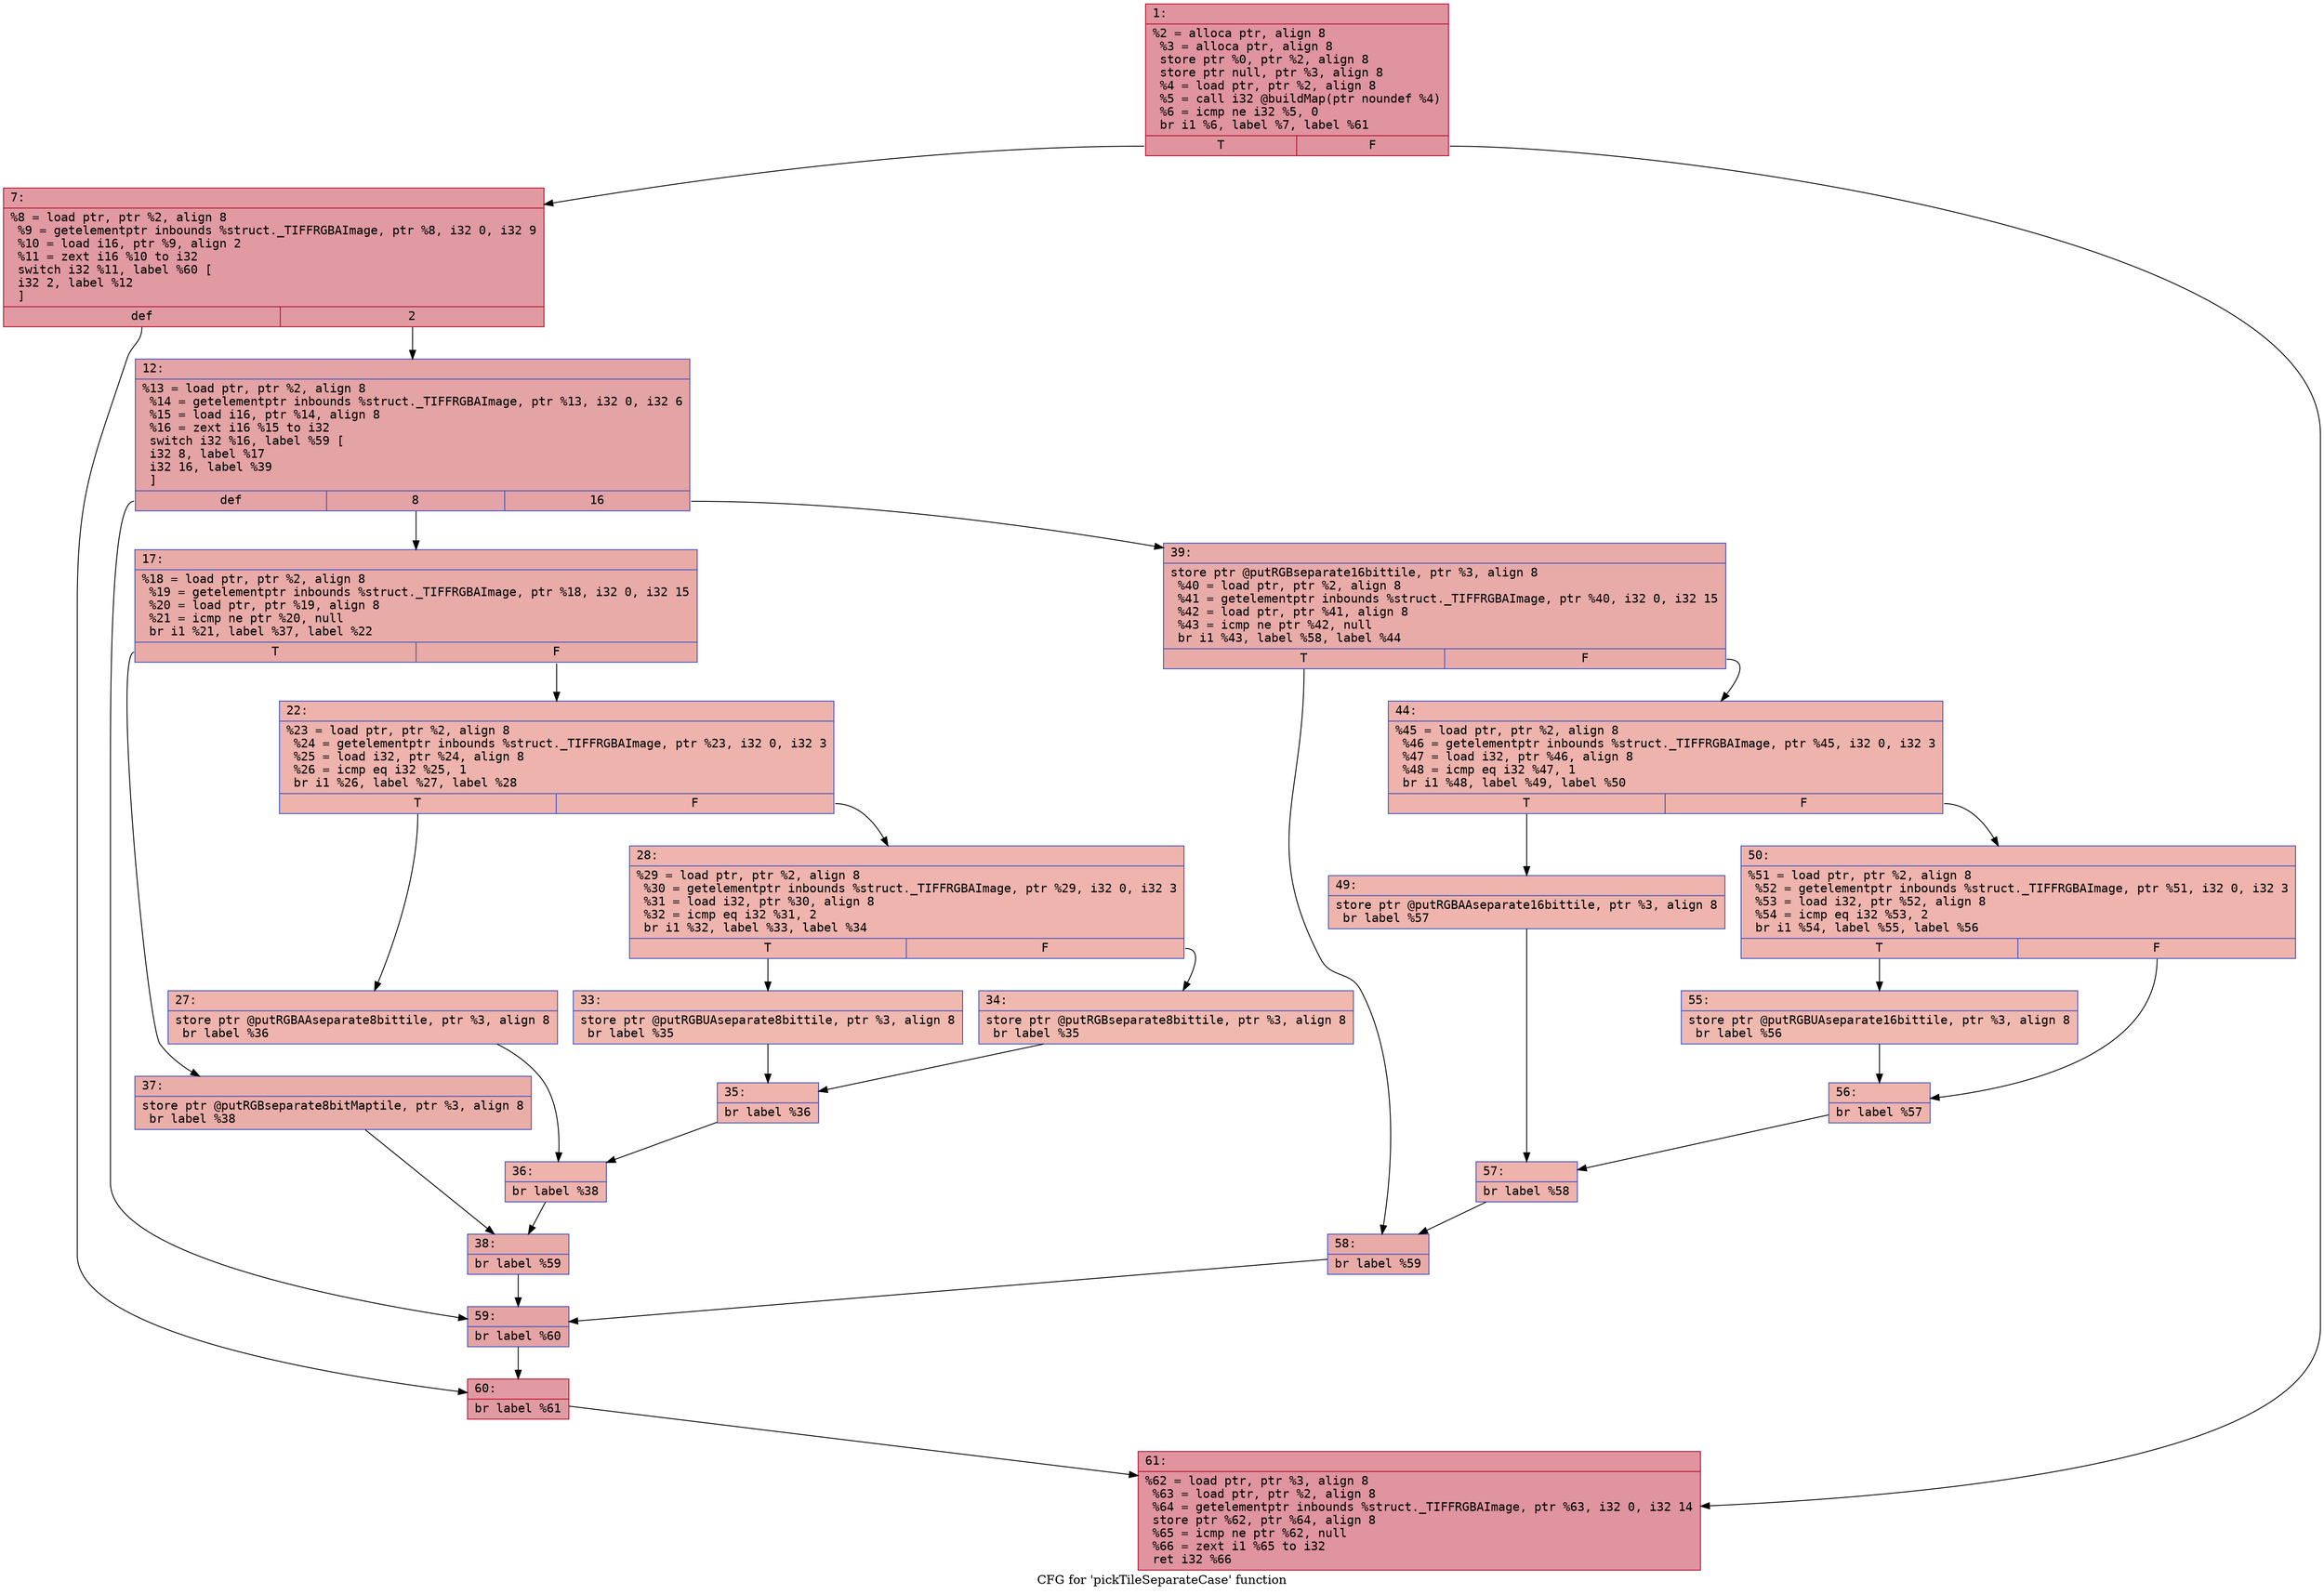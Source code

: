 digraph "CFG for 'pickTileSeparateCase' function" {
	label="CFG for 'pickTileSeparateCase' function";

	Node0x600002a2c0a0 [shape=record,color="#b70d28ff", style=filled, fillcolor="#b70d2870" fontname="Courier",label="{1:\l|  %2 = alloca ptr, align 8\l  %3 = alloca ptr, align 8\l  store ptr %0, ptr %2, align 8\l  store ptr null, ptr %3, align 8\l  %4 = load ptr, ptr %2, align 8\l  %5 = call i32 @buildMap(ptr noundef %4)\l  %6 = icmp ne i32 %5, 0\l  br i1 %6, label %7, label %61\l|{<s0>T|<s1>F}}"];
	Node0x600002a2c0a0:s0 -> Node0x600002a2c0f0[tooltip="1 -> 7\nProbability 62.50%" ];
	Node0x600002a2c0a0:s1 -> Node0x600002a2c7d0[tooltip="1 -> 61\nProbability 37.50%" ];
	Node0x600002a2c0f0 [shape=record,color="#b70d28ff", style=filled, fillcolor="#bb1b2c70" fontname="Courier",label="{7:\l|  %8 = load ptr, ptr %2, align 8\l  %9 = getelementptr inbounds %struct._TIFFRGBAImage, ptr %8, i32 0, i32 9\l  %10 = load i16, ptr %9, align 2\l  %11 = zext i16 %10 to i32\l  switch i32 %11, label %60 [\l    i32 2, label %12\l  ]\l|{<s0>def|<s1>2}}"];
	Node0x600002a2c0f0:s0 -> Node0x600002a2c780[tooltip="7 -> 60\nProbability 50.00%" ];
	Node0x600002a2c0f0:s1 -> Node0x600002a2c140[tooltip="7 -> 12\nProbability 50.00%" ];
	Node0x600002a2c140 [shape=record,color="#3d50c3ff", style=filled, fillcolor="#c32e3170" fontname="Courier",label="{12:\l|  %13 = load ptr, ptr %2, align 8\l  %14 = getelementptr inbounds %struct._TIFFRGBAImage, ptr %13, i32 0, i32 6\l  %15 = load i16, ptr %14, align 8\l  %16 = zext i16 %15 to i32\l  switch i32 %16, label %59 [\l    i32 8, label %17\l    i32 16, label %39\l  ]\l|{<s0>def|<s1>8|<s2>16}}"];
	Node0x600002a2c140:s0 -> Node0x600002a2c730[tooltip="12 -> 59\nProbability 33.33%" ];
	Node0x600002a2c140:s1 -> Node0x600002a2c190[tooltip="12 -> 17\nProbability 33.33%" ];
	Node0x600002a2c140:s2 -> Node0x600002a2c4b0[tooltip="12 -> 39\nProbability 33.33%" ];
	Node0x600002a2c190 [shape=record,color="#3d50c3ff", style=filled, fillcolor="#cc403a70" fontname="Courier",label="{17:\l|  %18 = load ptr, ptr %2, align 8\l  %19 = getelementptr inbounds %struct._TIFFRGBAImage, ptr %18, i32 0, i32 15\l  %20 = load ptr, ptr %19, align 8\l  %21 = icmp ne ptr %20, null\l  br i1 %21, label %37, label %22\l|{<s0>T|<s1>F}}"];
	Node0x600002a2c190:s0 -> Node0x600002a2c410[tooltip="17 -> 37\nProbability 62.50%" ];
	Node0x600002a2c190:s1 -> Node0x600002a2c1e0[tooltip="17 -> 22\nProbability 37.50%" ];
	Node0x600002a2c1e0 [shape=record,color="#3d50c3ff", style=filled, fillcolor="#d6524470" fontname="Courier",label="{22:\l|  %23 = load ptr, ptr %2, align 8\l  %24 = getelementptr inbounds %struct._TIFFRGBAImage, ptr %23, i32 0, i32 3\l  %25 = load i32, ptr %24, align 8\l  %26 = icmp eq i32 %25, 1\l  br i1 %26, label %27, label %28\l|{<s0>T|<s1>F}}"];
	Node0x600002a2c1e0:s0 -> Node0x600002a2c230[tooltip="22 -> 27\nProbability 50.00%" ];
	Node0x600002a2c1e0:s1 -> Node0x600002a2c280[tooltip="22 -> 28\nProbability 50.00%" ];
	Node0x600002a2c230 [shape=record,color="#3d50c3ff", style=filled, fillcolor="#d8564670" fontname="Courier",label="{27:\l|  store ptr @putRGBAAseparate8bittile, ptr %3, align 8\l  br label %36\l}"];
	Node0x600002a2c230 -> Node0x600002a2c3c0[tooltip="27 -> 36\nProbability 100.00%" ];
	Node0x600002a2c280 [shape=record,color="#3d50c3ff", style=filled, fillcolor="#d8564670" fontname="Courier",label="{28:\l|  %29 = load ptr, ptr %2, align 8\l  %30 = getelementptr inbounds %struct._TIFFRGBAImage, ptr %29, i32 0, i32 3\l  %31 = load i32, ptr %30, align 8\l  %32 = icmp eq i32 %31, 2\l  br i1 %32, label %33, label %34\l|{<s0>T|<s1>F}}"];
	Node0x600002a2c280:s0 -> Node0x600002a2c2d0[tooltip="28 -> 33\nProbability 50.00%" ];
	Node0x600002a2c280:s1 -> Node0x600002a2c320[tooltip="28 -> 34\nProbability 50.00%" ];
	Node0x600002a2c2d0 [shape=record,color="#3d50c3ff", style=filled, fillcolor="#de614d70" fontname="Courier",label="{33:\l|  store ptr @putRGBUAseparate8bittile, ptr %3, align 8\l  br label %35\l}"];
	Node0x600002a2c2d0 -> Node0x600002a2c370[tooltip="33 -> 35\nProbability 100.00%" ];
	Node0x600002a2c320 [shape=record,color="#3d50c3ff", style=filled, fillcolor="#de614d70" fontname="Courier",label="{34:\l|  store ptr @putRGBseparate8bittile, ptr %3, align 8\l  br label %35\l}"];
	Node0x600002a2c320 -> Node0x600002a2c370[tooltip="34 -> 35\nProbability 100.00%" ];
	Node0x600002a2c370 [shape=record,color="#3d50c3ff", style=filled, fillcolor="#d8564670" fontname="Courier",label="{35:\l|  br label %36\l}"];
	Node0x600002a2c370 -> Node0x600002a2c3c0[tooltip="35 -> 36\nProbability 100.00%" ];
	Node0x600002a2c3c0 [shape=record,color="#3d50c3ff", style=filled, fillcolor="#d6524470" fontname="Courier",label="{36:\l|  br label %38\l}"];
	Node0x600002a2c3c0 -> Node0x600002a2c460[tooltip="36 -> 38\nProbability 100.00%" ];
	Node0x600002a2c410 [shape=record,color="#3d50c3ff", style=filled, fillcolor="#d0473d70" fontname="Courier",label="{37:\l|  store ptr @putRGBseparate8bitMaptile, ptr %3, align 8\l  br label %38\l}"];
	Node0x600002a2c410 -> Node0x600002a2c460[tooltip="37 -> 38\nProbability 100.00%" ];
	Node0x600002a2c460 [shape=record,color="#3d50c3ff", style=filled, fillcolor="#cc403a70" fontname="Courier",label="{38:\l|  br label %59\l}"];
	Node0x600002a2c460 -> Node0x600002a2c730[tooltip="38 -> 59\nProbability 100.00%" ];
	Node0x600002a2c4b0 [shape=record,color="#3d50c3ff", style=filled, fillcolor="#cc403a70" fontname="Courier",label="{39:\l|  store ptr @putRGBseparate16bittile, ptr %3, align 8\l  %40 = load ptr, ptr %2, align 8\l  %41 = getelementptr inbounds %struct._TIFFRGBAImage, ptr %40, i32 0, i32 15\l  %42 = load ptr, ptr %41, align 8\l  %43 = icmp ne ptr %42, null\l  br i1 %43, label %58, label %44\l|{<s0>T|<s1>F}}"];
	Node0x600002a2c4b0:s0 -> Node0x600002a2c6e0[tooltip="39 -> 58\nProbability 62.50%" ];
	Node0x600002a2c4b0:s1 -> Node0x600002a2c500[tooltip="39 -> 44\nProbability 37.50%" ];
	Node0x600002a2c500 [shape=record,color="#3d50c3ff", style=filled, fillcolor="#d6524470" fontname="Courier",label="{44:\l|  %45 = load ptr, ptr %2, align 8\l  %46 = getelementptr inbounds %struct._TIFFRGBAImage, ptr %45, i32 0, i32 3\l  %47 = load i32, ptr %46, align 8\l  %48 = icmp eq i32 %47, 1\l  br i1 %48, label %49, label %50\l|{<s0>T|<s1>F}}"];
	Node0x600002a2c500:s0 -> Node0x600002a2c550[tooltip="44 -> 49\nProbability 50.00%" ];
	Node0x600002a2c500:s1 -> Node0x600002a2c5a0[tooltip="44 -> 50\nProbability 50.00%" ];
	Node0x600002a2c550 [shape=record,color="#3d50c3ff", style=filled, fillcolor="#d8564670" fontname="Courier",label="{49:\l|  store ptr @putRGBAAseparate16bittile, ptr %3, align 8\l  br label %57\l}"];
	Node0x600002a2c550 -> Node0x600002a2c690[tooltip="49 -> 57\nProbability 100.00%" ];
	Node0x600002a2c5a0 [shape=record,color="#3d50c3ff", style=filled, fillcolor="#d8564670" fontname="Courier",label="{50:\l|  %51 = load ptr, ptr %2, align 8\l  %52 = getelementptr inbounds %struct._TIFFRGBAImage, ptr %51, i32 0, i32 3\l  %53 = load i32, ptr %52, align 8\l  %54 = icmp eq i32 %53, 2\l  br i1 %54, label %55, label %56\l|{<s0>T|<s1>F}}"];
	Node0x600002a2c5a0:s0 -> Node0x600002a2c5f0[tooltip="50 -> 55\nProbability 50.00%" ];
	Node0x600002a2c5a0:s1 -> Node0x600002a2c640[tooltip="50 -> 56\nProbability 50.00%" ];
	Node0x600002a2c5f0 [shape=record,color="#3d50c3ff", style=filled, fillcolor="#de614d70" fontname="Courier",label="{55:\l|  store ptr @putRGBUAseparate16bittile, ptr %3, align 8\l  br label %56\l}"];
	Node0x600002a2c5f0 -> Node0x600002a2c640[tooltip="55 -> 56\nProbability 100.00%" ];
	Node0x600002a2c640 [shape=record,color="#3d50c3ff", style=filled, fillcolor="#d8564670" fontname="Courier",label="{56:\l|  br label %57\l}"];
	Node0x600002a2c640 -> Node0x600002a2c690[tooltip="56 -> 57\nProbability 100.00%" ];
	Node0x600002a2c690 [shape=record,color="#3d50c3ff", style=filled, fillcolor="#d6524470" fontname="Courier",label="{57:\l|  br label %58\l}"];
	Node0x600002a2c690 -> Node0x600002a2c6e0[tooltip="57 -> 58\nProbability 100.00%" ];
	Node0x600002a2c6e0 [shape=record,color="#3d50c3ff", style=filled, fillcolor="#cc403a70" fontname="Courier",label="{58:\l|  br label %59\l}"];
	Node0x600002a2c6e0 -> Node0x600002a2c730[tooltip="58 -> 59\nProbability 100.00%" ];
	Node0x600002a2c730 [shape=record,color="#3d50c3ff", style=filled, fillcolor="#c32e3170" fontname="Courier",label="{59:\l|  br label %60\l}"];
	Node0x600002a2c730 -> Node0x600002a2c780[tooltip="59 -> 60\nProbability 100.00%" ];
	Node0x600002a2c780 [shape=record,color="#b70d28ff", style=filled, fillcolor="#bb1b2c70" fontname="Courier",label="{60:\l|  br label %61\l}"];
	Node0x600002a2c780 -> Node0x600002a2c7d0[tooltip="60 -> 61\nProbability 100.00%" ];
	Node0x600002a2c7d0 [shape=record,color="#b70d28ff", style=filled, fillcolor="#b70d2870" fontname="Courier",label="{61:\l|  %62 = load ptr, ptr %3, align 8\l  %63 = load ptr, ptr %2, align 8\l  %64 = getelementptr inbounds %struct._TIFFRGBAImage, ptr %63, i32 0, i32 14\l  store ptr %62, ptr %64, align 8\l  %65 = icmp ne ptr %62, null\l  %66 = zext i1 %65 to i32\l  ret i32 %66\l}"];
}
